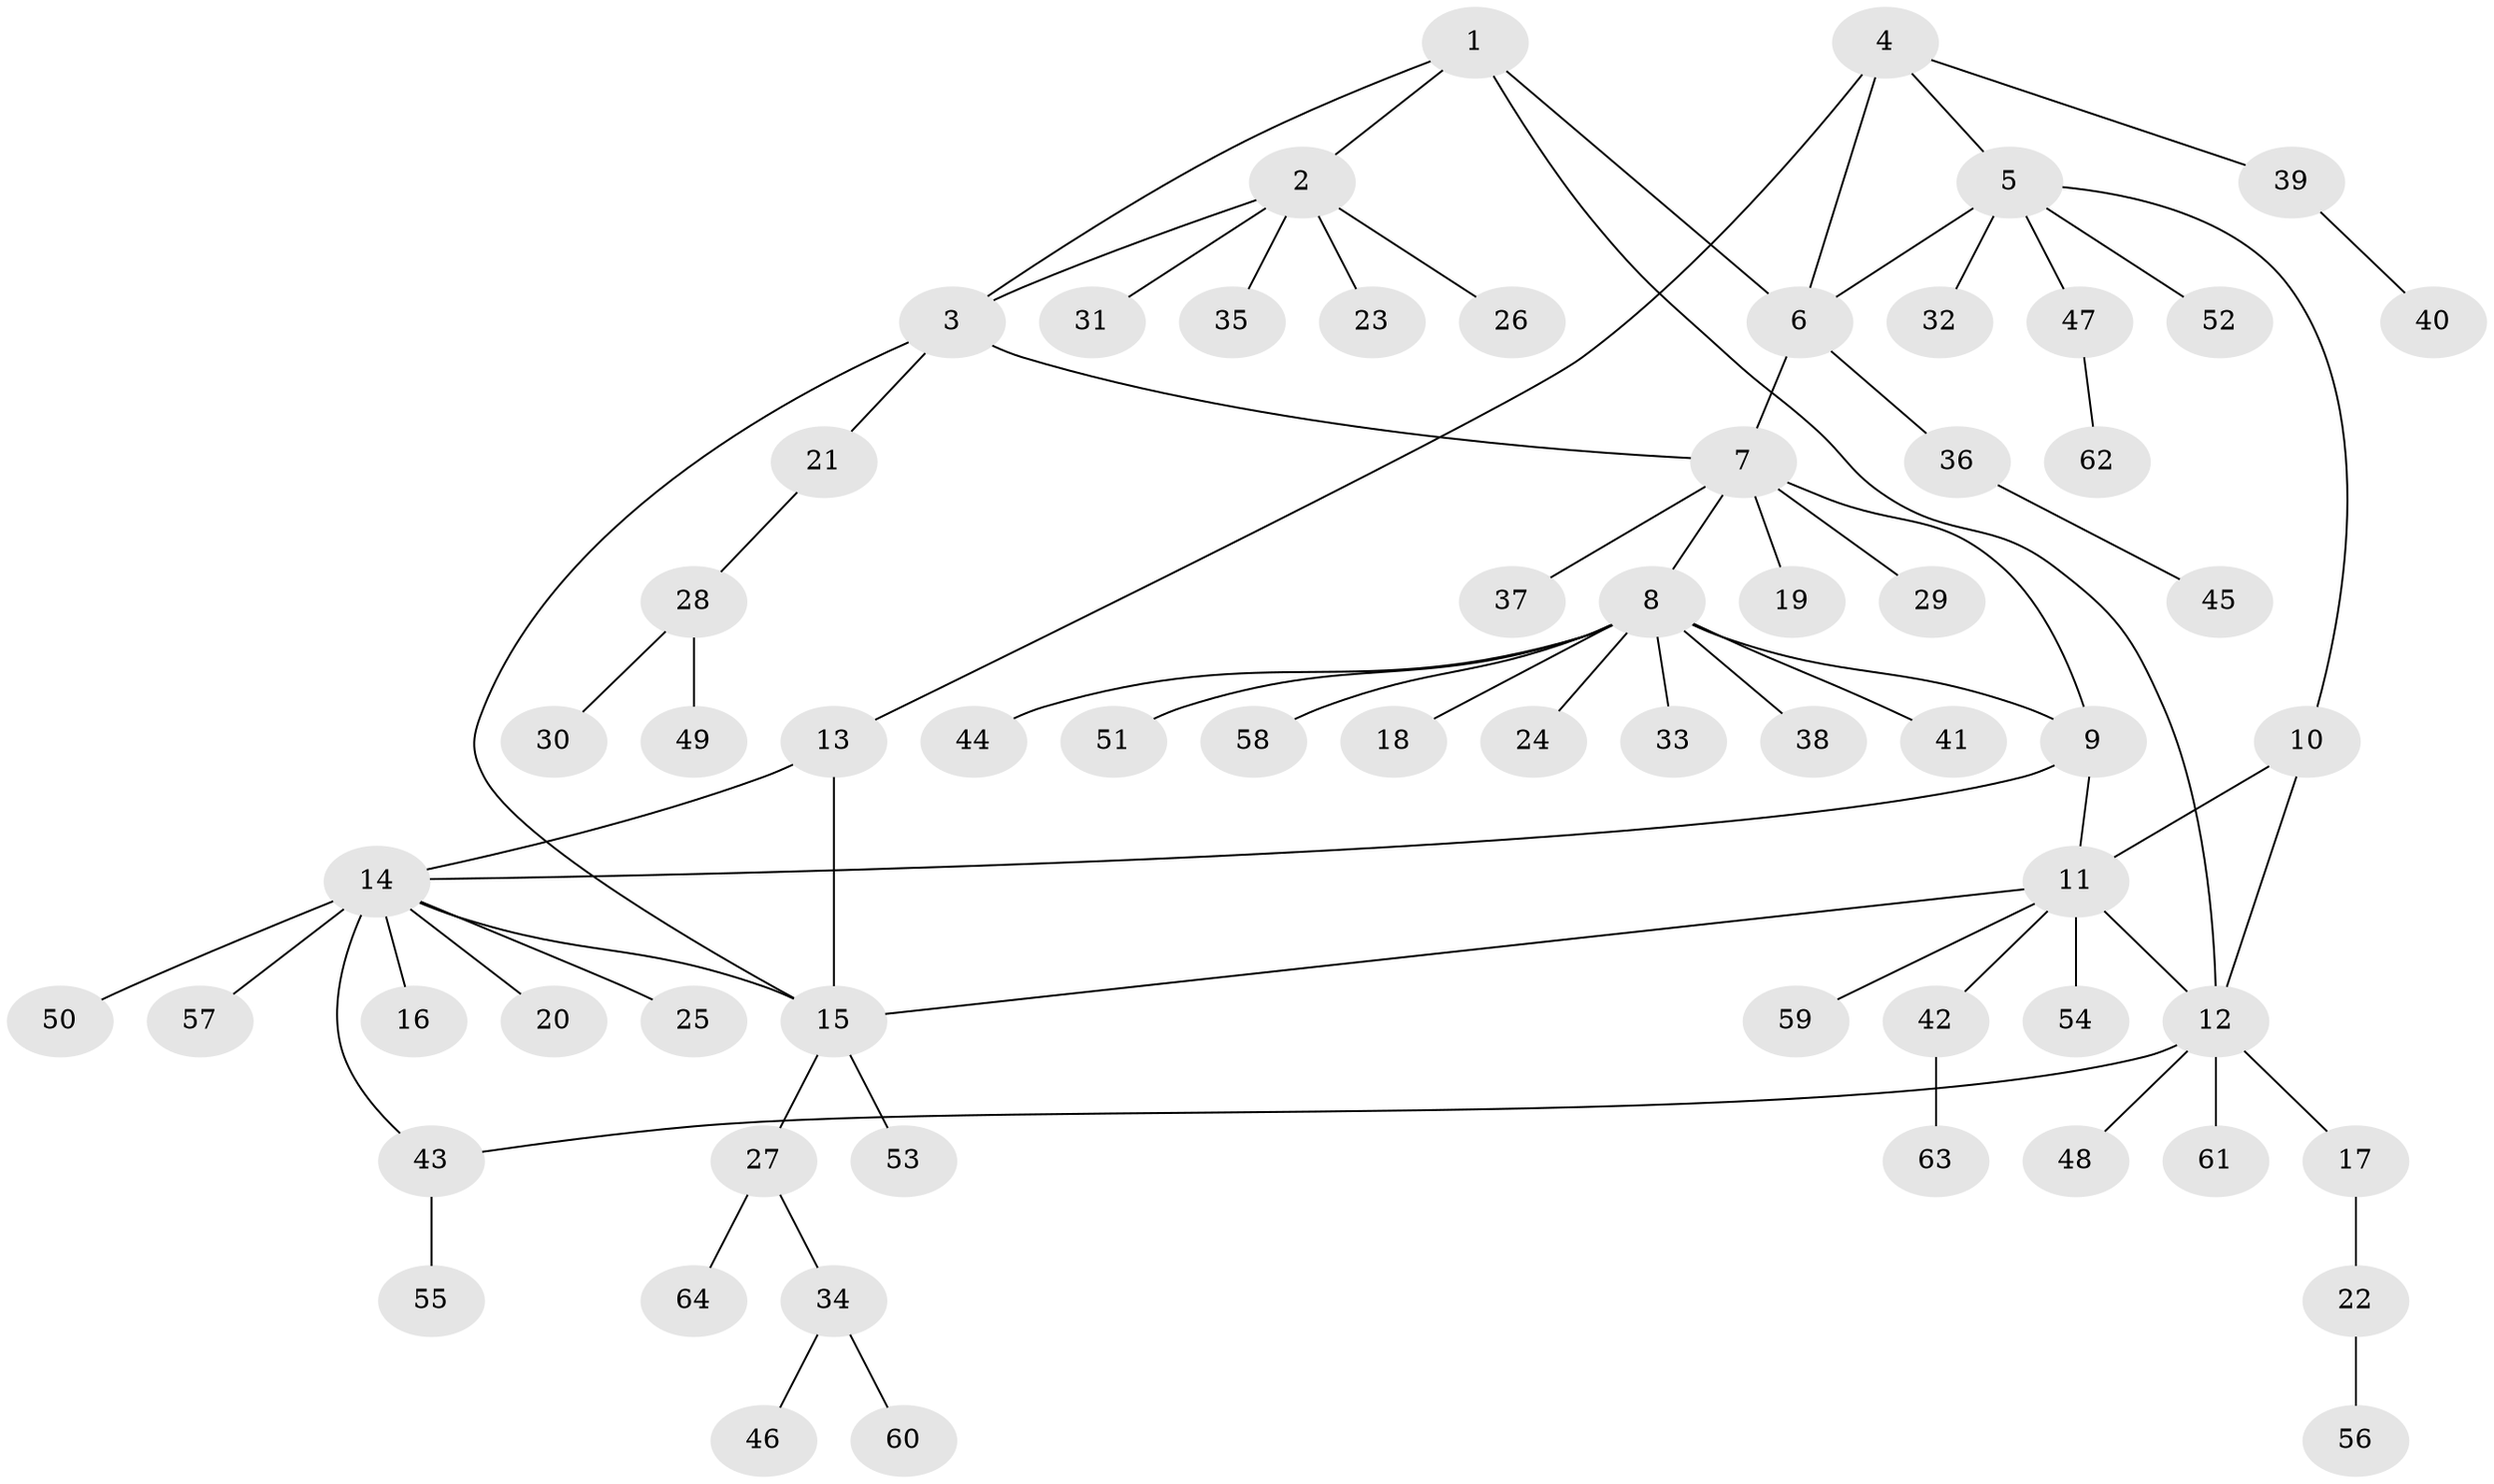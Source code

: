 // Generated by graph-tools (version 1.1) at 2025/11/02/27/25 16:11:37]
// undirected, 64 vertices, 75 edges
graph export_dot {
graph [start="1"]
  node [color=gray90,style=filled];
  1;
  2;
  3;
  4;
  5;
  6;
  7;
  8;
  9;
  10;
  11;
  12;
  13;
  14;
  15;
  16;
  17;
  18;
  19;
  20;
  21;
  22;
  23;
  24;
  25;
  26;
  27;
  28;
  29;
  30;
  31;
  32;
  33;
  34;
  35;
  36;
  37;
  38;
  39;
  40;
  41;
  42;
  43;
  44;
  45;
  46;
  47;
  48;
  49;
  50;
  51;
  52;
  53;
  54;
  55;
  56;
  57;
  58;
  59;
  60;
  61;
  62;
  63;
  64;
  1 -- 2;
  1 -- 3;
  1 -- 6;
  1 -- 12;
  2 -- 3;
  2 -- 23;
  2 -- 26;
  2 -- 31;
  2 -- 35;
  3 -- 7;
  3 -- 15;
  3 -- 21;
  4 -- 5;
  4 -- 6;
  4 -- 13;
  4 -- 39;
  5 -- 6;
  5 -- 10;
  5 -- 32;
  5 -- 47;
  5 -- 52;
  6 -- 7;
  6 -- 36;
  7 -- 8;
  7 -- 9;
  7 -- 19;
  7 -- 29;
  7 -- 37;
  8 -- 9;
  8 -- 18;
  8 -- 24;
  8 -- 33;
  8 -- 38;
  8 -- 41;
  8 -- 44;
  8 -- 51;
  8 -- 58;
  9 -- 11;
  9 -- 14;
  10 -- 11;
  10 -- 12;
  11 -- 12;
  11 -- 15;
  11 -- 42;
  11 -- 54;
  11 -- 59;
  12 -- 17;
  12 -- 43;
  12 -- 48;
  12 -- 61;
  13 -- 14;
  13 -- 15;
  14 -- 15;
  14 -- 16;
  14 -- 20;
  14 -- 25;
  14 -- 43;
  14 -- 50;
  14 -- 57;
  15 -- 27;
  15 -- 53;
  17 -- 22;
  21 -- 28;
  22 -- 56;
  27 -- 34;
  27 -- 64;
  28 -- 30;
  28 -- 49;
  34 -- 46;
  34 -- 60;
  36 -- 45;
  39 -- 40;
  42 -- 63;
  43 -- 55;
  47 -- 62;
}
